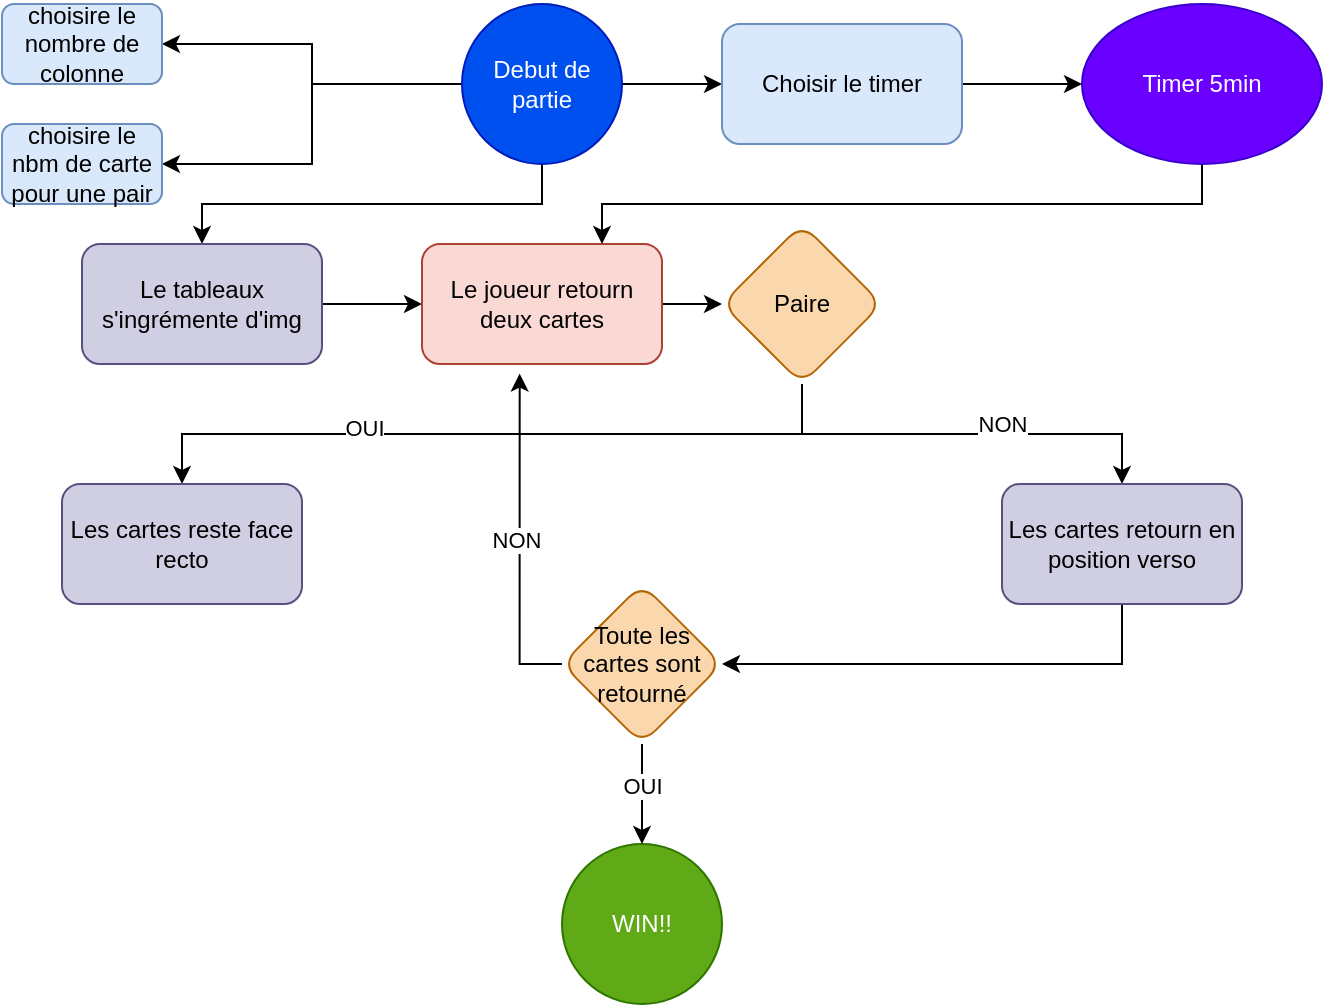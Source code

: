 <mxfile version="15.8.7" type="device"><diagram id="NWERDsXLqMztF9C6ktzw" name="Page-1"><mxGraphModel dx="1038" dy="649" grid="1" gridSize="10" guides="1" tooltips="1" connect="1" arrows="1" fold="1" page="1" pageScale="1" pageWidth="827" pageHeight="1169" math="0" shadow="0"><root><mxCell id="0"/><mxCell id="1" parent="0"/><mxCell id="o9Dgo6X0yUc1UX06rCuF-3" style="edgeStyle=orthogonalEdgeStyle;rounded=0;orthogonalLoop=1;jettySize=auto;html=1;exitX=0.5;exitY=1;exitDx=0;exitDy=0;entryX=0.5;entryY=0;entryDx=0;entryDy=0;" parent="1" source="o9Dgo6X0yUc1UX06rCuF-1" target="o9Dgo6X0yUc1UX06rCuF-2" edge="1"><mxGeometry relative="1" as="geometry"/></mxCell><mxCell id="IFTqkE_c28OopO4CYj4a-2" style="edgeStyle=orthogonalEdgeStyle;rounded=0;orthogonalLoop=1;jettySize=auto;html=1;exitX=1;exitY=0.5;exitDx=0;exitDy=0;entryX=0;entryY=0.5;entryDx=0;entryDy=0;" parent="1" source="o9Dgo6X0yUc1UX06rCuF-1" target="IFTqkE_c28OopO4CYj4a-1" edge="1"><mxGeometry relative="1" as="geometry"/></mxCell><mxCell id="IFTqkE_c28OopO4CYj4a-6" style="edgeStyle=orthogonalEdgeStyle;rounded=0;orthogonalLoop=1;jettySize=auto;html=1;exitX=0;exitY=0.5;exitDx=0;exitDy=0;" parent="1" source="o9Dgo6X0yUc1UX06rCuF-1" target="IFTqkE_c28OopO4CYj4a-4" edge="1"><mxGeometry relative="1" as="geometry"/></mxCell><mxCell id="IFTqkE_c28OopO4CYj4a-7" style="edgeStyle=orthogonalEdgeStyle;rounded=0;orthogonalLoop=1;jettySize=auto;html=1;exitX=0;exitY=0.5;exitDx=0;exitDy=0;" parent="1" source="o9Dgo6X0yUc1UX06rCuF-1" target="IFTqkE_c28OopO4CYj4a-5" edge="1"><mxGeometry relative="1" as="geometry"/></mxCell><mxCell id="o9Dgo6X0yUc1UX06rCuF-1" value="Debut de partie" style="ellipse;whiteSpace=wrap;html=1;aspect=fixed;fillColor=#0050ef;fontColor=#ffffff;strokeColor=#001DBC;" parent="1" vertex="1"><mxGeometry x="350" y="20" width="80" height="80" as="geometry"/></mxCell><mxCell id="o9Dgo6X0yUc1UX06rCuF-5" style="edgeStyle=orthogonalEdgeStyle;rounded=0;orthogonalLoop=1;jettySize=auto;html=1;exitX=1;exitY=0.5;exitDx=0;exitDy=0;entryX=0;entryY=0.5;entryDx=0;entryDy=0;" parent="1" source="o9Dgo6X0yUc1UX06rCuF-2" target="o9Dgo6X0yUc1UX06rCuF-4" edge="1"><mxGeometry relative="1" as="geometry"/></mxCell><mxCell id="o9Dgo6X0yUc1UX06rCuF-2" value="Le tableaux s'ingrémente d'img&lt;br&gt;" style="rounded=1;whiteSpace=wrap;html=1;fillColor=#d0cee2;strokeColor=#56517e;" parent="1" vertex="1"><mxGeometry x="160" y="140" width="120" height="60" as="geometry"/></mxCell><mxCell id="o9Dgo6X0yUc1UX06rCuF-7" style="edgeStyle=orthogonalEdgeStyle;rounded=0;orthogonalLoop=1;jettySize=auto;html=1;exitX=1;exitY=0.5;exitDx=0;exitDy=0;" parent="1" source="o9Dgo6X0yUc1UX06rCuF-4" target="o9Dgo6X0yUc1UX06rCuF-6" edge="1"><mxGeometry relative="1" as="geometry"/></mxCell><mxCell id="o9Dgo6X0yUc1UX06rCuF-4" value="Le joueur retourn deux cartes" style="rounded=1;whiteSpace=wrap;html=1;fillColor=#fad9d5;strokeColor=#ae4132;" parent="1" vertex="1"><mxGeometry x="330" y="140" width="120" height="60" as="geometry"/></mxCell><mxCell id="o9Dgo6X0yUc1UX06rCuF-11" style="edgeStyle=orthogonalEdgeStyle;rounded=0;orthogonalLoop=1;jettySize=auto;html=1;exitX=0.5;exitY=1;exitDx=0;exitDy=0;entryX=0.5;entryY=0;entryDx=0;entryDy=0;" parent="1" source="o9Dgo6X0yUc1UX06rCuF-6" target="o9Dgo6X0yUc1UX06rCuF-9" edge="1"><mxGeometry relative="1" as="geometry"/></mxCell><mxCell id="o9Dgo6X0yUc1UX06rCuF-14" value="OUI" style="edgeLabel;html=1;align=center;verticalAlign=middle;resizable=0;points=[];" parent="o9Dgo6X0yUc1UX06rCuF-11" vertex="1" connectable="0"><mxGeometry x="0.358" y="-3" relative="1" as="geometry"><mxPoint as="offset"/></mxGeometry></mxCell><mxCell id="o9Dgo6X0yUc1UX06rCuF-12" style="edgeStyle=orthogonalEdgeStyle;rounded=0;orthogonalLoop=1;jettySize=auto;html=1;exitX=0.5;exitY=1;exitDx=0;exitDy=0;entryX=0.5;entryY=0;entryDx=0;entryDy=0;" parent="1" source="o9Dgo6X0yUc1UX06rCuF-6" target="o9Dgo6X0yUc1UX06rCuF-10" edge="1"><mxGeometry relative="1" as="geometry"/></mxCell><mxCell id="o9Dgo6X0yUc1UX06rCuF-13" value="NON" style="edgeLabel;html=1;align=center;verticalAlign=middle;resizable=0;points=[];" parent="o9Dgo6X0yUc1UX06rCuF-12" vertex="1" connectable="0"><mxGeometry x="0.158" y="-1" relative="1" as="geometry"><mxPoint x="3" y="-6" as="offset"/></mxGeometry></mxCell><mxCell id="o9Dgo6X0yUc1UX06rCuF-6" value="Paire" style="rhombus;whiteSpace=wrap;html=1;rounded=1;fillColor=#fad7ac;strokeColor=#b46504;" parent="1" vertex="1"><mxGeometry x="480" y="130" width="80" height="80" as="geometry"/></mxCell><mxCell id="o9Dgo6X0yUc1UX06rCuF-9" value="Les cartes reste face recto" style="rounded=1;whiteSpace=wrap;html=1;fillColor=#d0cee2;strokeColor=#56517e;" parent="1" vertex="1"><mxGeometry x="150" y="260" width="120" height="60" as="geometry"/></mxCell><mxCell id="o9Dgo6X0yUc1UX06rCuF-21" style="edgeStyle=orthogonalEdgeStyle;rounded=0;orthogonalLoop=1;jettySize=auto;html=1;exitX=0.5;exitY=1;exitDx=0;exitDy=0;" parent="1" source="o9Dgo6X0yUc1UX06rCuF-10" target="o9Dgo6X0yUc1UX06rCuF-20" edge="1"><mxGeometry relative="1" as="geometry"/></mxCell><mxCell id="o9Dgo6X0yUc1UX06rCuF-10" value="Les cartes retourn en position verso" style="rounded=1;whiteSpace=wrap;html=1;fillColor=#d0cee2;strokeColor=#56517e;" parent="1" vertex="1"><mxGeometry x="620" y="260" width="120" height="60" as="geometry"/></mxCell><mxCell id="Jwzccr8crkPkSa2yuJMN-2" style="edgeStyle=orthogonalEdgeStyle;rounded=0;orthogonalLoop=1;jettySize=auto;html=1;exitX=0.5;exitY=1;exitDx=0;exitDy=0;entryX=0.75;entryY=0;entryDx=0;entryDy=0;" edge="1" parent="1" source="o9Dgo6X0yUc1UX06rCuF-15" target="o9Dgo6X0yUc1UX06rCuF-4"><mxGeometry relative="1" as="geometry"/></mxCell><mxCell id="o9Dgo6X0yUc1UX06rCuF-15" value="Timer 5min&lt;br&gt;" style="ellipse;whiteSpace=wrap;html=1;rounded=1;fillColor=#6a00ff;fontColor=#ffffff;strokeColor=#3700CC;" parent="1" vertex="1"><mxGeometry x="660" y="20" width="120" height="80" as="geometry"/></mxCell><mxCell id="o9Dgo6X0yUc1UX06rCuF-19" value="WIN!!" style="ellipse;whiteSpace=wrap;html=1;aspect=fixed;rounded=1;fillColor=#60a917;fontColor=#ffffff;strokeColor=#2D7600;" parent="1" vertex="1"><mxGeometry x="400" y="440" width="80" height="80" as="geometry"/></mxCell><mxCell id="o9Dgo6X0yUc1UX06rCuF-22" style="edgeStyle=orthogonalEdgeStyle;rounded=0;orthogonalLoop=1;jettySize=auto;html=1;exitX=0.5;exitY=1;exitDx=0;exitDy=0;" parent="1" source="o9Dgo6X0yUc1UX06rCuF-20" target="o9Dgo6X0yUc1UX06rCuF-19" edge="1"><mxGeometry relative="1" as="geometry"><Array as="points"><mxPoint x="440" y="410"/><mxPoint x="440" y="410"/></Array></mxGeometry></mxCell><mxCell id="o9Dgo6X0yUc1UX06rCuF-23" value="OUI" style="edgeLabel;html=1;align=center;verticalAlign=middle;resizable=0;points=[];" parent="o9Dgo6X0yUc1UX06rCuF-22" vertex="1" connectable="0"><mxGeometry x="-0.668" y="1" relative="1" as="geometry"><mxPoint x="-1" y="12" as="offset"/></mxGeometry></mxCell><mxCell id="o9Dgo6X0yUc1UX06rCuF-25" style="edgeStyle=orthogonalEdgeStyle;rounded=0;orthogonalLoop=1;jettySize=auto;html=1;exitX=0;exitY=0.5;exitDx=0;exitDy=0;entryX=0.407;entryY=1.08;entryDx=0;entryDy=0;entryPerimeter=0;" parent="1" source="o9Dgo6X0yUc1UX06rCuF-20" target="o9Dgo6X0yUc1UX06rCuF-4" edge="1"><mxGeometry relative="1" as="geometry"/></mxCell><mxCell id="o9Dgo6X0yUc1UX06rCuF-26" value="NON" style="edgeLabel;html=1;align=center;verticalAlign=middle;resizable=0;points=[];" parent="o9Dgo6X0yUc1UX06rCuF-25" vertex="1" connectable="0"><mxGeometry x="-0.005" y="2" relative="1" as="geometry"><mxPoint as="offset"/></mxGeometry></mxCell><mxCell id="o9Dgo6X0yUc1UX06rCuF-20" value="Toute les cartes sont retourné" style="rhombus;whiteSpace=wrap;html=1;rounded=1;fillColor=#fad7ac;strokeColor=#b46504;" parent="1" vertex="1"><mxGeometry x="400" y="310" width="80" height="80" as="geometry"/></mxCell><mxCell id="IFTqkE_c28OopO4CYj4a-3" style="edgeStyle=orthogonalEdgeStyle;rounded=0;orthogonalLoop=1;jettySize=auto;html=1;exitX=1;exitY=0.5;exitDx=0;exitDy=0;" parent="1" source="IFTqkE_c28OopO4CYj4a-1" target="o9Dgo6X0yUc1UX06rCuF-15" edge="1"><mxGeometry relative="1" as="geometry"/></mxCell><mxCell id="IFTqkE_c28OopO4CYj4a-1" value="Choisir le timer" style="rounded=1;whiteSpace=wrap;html=1;fillColor=#dae8fc;strokeColor=#6c8ebf;" parent="1" vertex="1"><mxGeometry x="480" y="30" width="120" height="60" as="geometry"/></mxCell><mxCell id="IFTqkE_c28OopO4CYj4a-4" value="choisire le nombre de colonne" style="rounded=1;whiteSpace=wrap;html=1;fillColor=#dae8fc;strokeColor=#6c8ebf;" parent="1" vertex="1"><mxGeometry x="120" y="20" width="80" height="40" as="geometry"/></mxCell><mxCell id="IFTqkE_c28OopO4CYj4a-5" value="choisire le nbm de carte pour une pair" style="rounded=1;whiteSpace=wrap;html=1;fillColor=#dae8fc;strokeColor=#6c8ebf;" parent="1" vertex="1"><mxGeometry x="120" y="80" width="80" height="40" as="geometry"/></mxCell></root></mxGraphModel></diagram></mxfile>